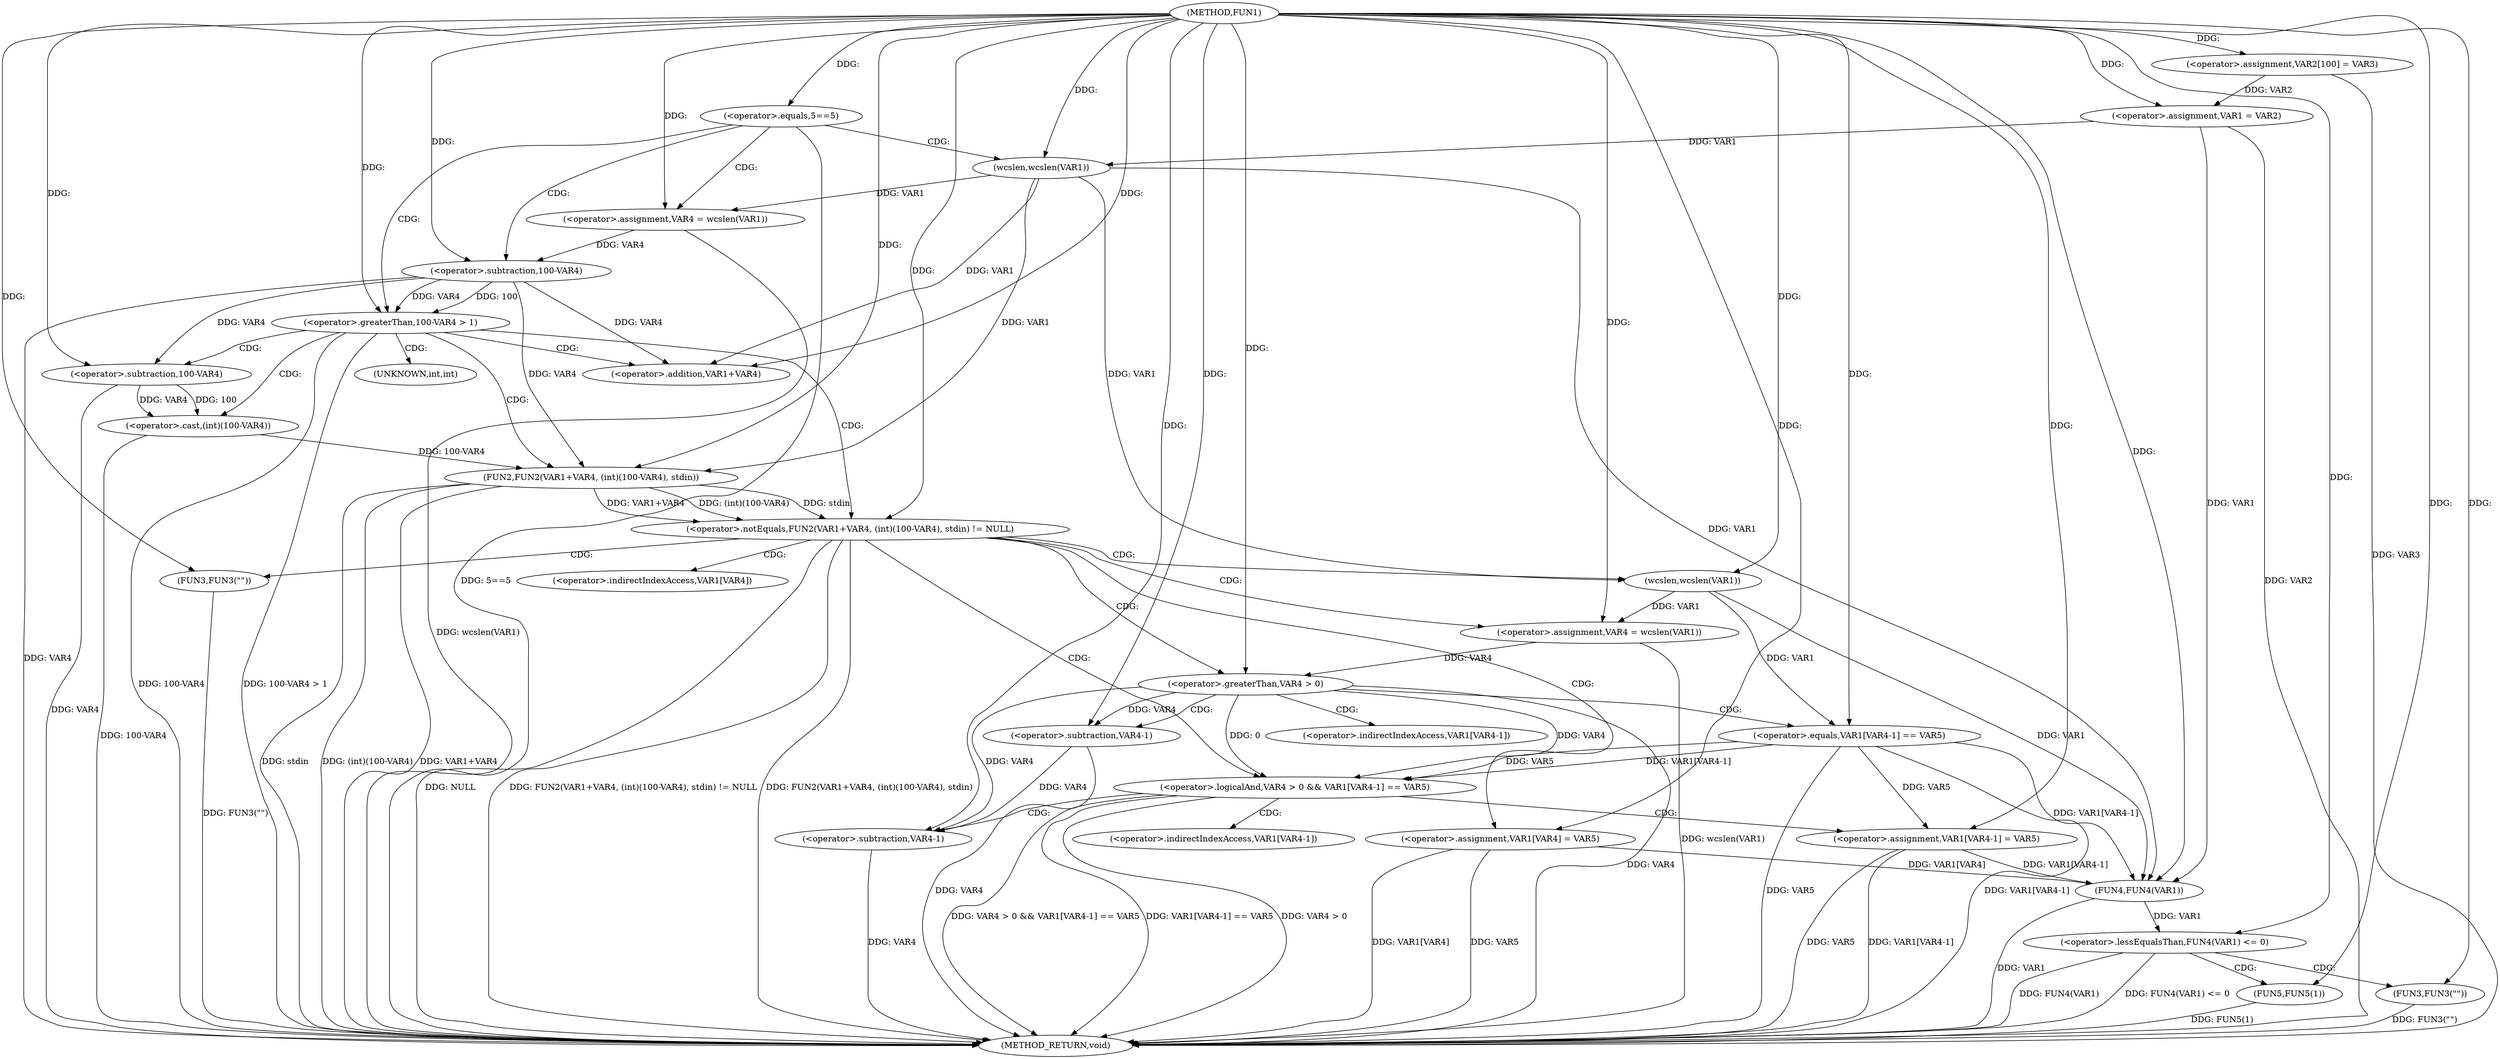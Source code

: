 digraph FUN1 {  
"1000100" [label = "(METHOD,FUN1)" ]
"1000185" [label = "(METHOD_RETURN,void)" ]
"1000104" [label = "(<operator>.assignment,VAR2[100] = VAR3)" ]
"1000107" [label = "(<operator>.assignment,VAR1 = VAR2)" ]
"1000111" [label = "(<operator>.equals,5==5)" ]
"1000117" [label = "(<operator>.assignment,VAR4 = wcslen(VAR1))" ]
"1000119" [label = "(wcslen,wcslen(VAR1))" ]
"1000122" [label = "(<operator>.greaterThan,100-VAR4 > 1)" ]
"1000123" [label = "(<operator>.subtraction,100-VAR4)" ]
"1000129" [label = "(<operator>.notEquals,FUN2(VAR1+VAR4, (int)(100-VAR4), stdin) != NULL)" ]
"1000130" [label = "(FUN2,FUN2(VAR1+VAR4, (int)(100-VAR4), stdin))" ]
"1000131" [label = "(<operator>.addition,VAR1+VAR4)" ]
"1000134" [label = "(<operator>.cast,(int)(100-VAR4))" ]
"1000136" [label = "(<operator>.subtraction,100-VAR4)" ]
"1000142" [label = "(<operator>.assignment,VAR4 = wcslen(VAR1))" ]
"1000144" [label = "(wcslen,wcslen(VAR1))" ]
"1000147" [label = "(<operator>.logicalAnd,VAR4 > 0 && VAR1[VAR4-1] == VAR5)" ]
"1000148" [label = "(<operator>.greaterThan,VAR4 > 0)" ]
"1000151" [label = "(<operator>.equals,VAR1[VAR4-1] == VAR5)" ]
"1000154" [label = "(<operator>.subtraction,VAR4-1)" ]
"1000159" [label = "(<operator>.assignment,VAR1[VAR4-1] = VAR5)" ]
"1000162" [label = "(<operator>.subtraction,VAR4-1)" ]
"1000168" [label = "(FUN3,FUN3(\"\"))" ]
"1000170" [label = "(<operator>.assignment,VAR1[VAR4] = VAR5)" ]
"1000176" [label = "(<operator>.lessEqualsThan,FUN4(VAR1) <= 0)" ]
"1000177" [label = "(FUN4,FUN4(VAR1))" ]
"1000181" [label = "(FUN3,FUN3(\"\"))" ]
"1000183" [label = "(FUN5,FUN5(1))" ]
"1000135" [label = "(UNKNOWN,int,int)" ]
"1000152" [label = "(<operator>.indirectIndexAccess,VAR1[VAR4-1])" ]
"1000160" [label = "(<operator>.indirectIndexAccess,VAR1[VAR4-1])" ]
"1000171" [label = "(<operator>.indirectIndexAccess,VAR1[VAR4])" ]
  "1000123" -> "1000185"  [ label = "DDG: VAR4"] 
  "1000151" -> "1000185"  [ label = "DDG: VAR5"] 
  "1000159" -> "1000185"  [ label = "DDG: VAR1[VAR4-1]"] 
  "1000181" -> "1000185"  [ label = "DDG: FUN3(\"\")"] 
  "1000136" -> "1000185"  [ label = "DDG: VAR4"] 
  "1000117" -> "1000185"  [ label = "DDG: wcslen(VAR1)"] 
  "1000177" -> "1000185"  [ label = "DDG: VAR1"] 
  "1000168" -> "1000185"  [ label = "DDG: FUN3(\"\")"] 
  "1000129" -> "1000185"  [ label = "DDG: FUN2(VAR1+VAR4, (int)(100-VAR4), stdin)"] 
  "1000147" -> "1000185"  [ label = "DDG: VAR1[VAR4-1] == VAR5"] 
  "1000122" -> "1000185"  [ label = "DDG: 100-VAR4"] 
  "1000130" -> "1000185"  [ label = "DDG: stdin"] 
  "1000129" -> "1000185"  [ label = "DDG: NULL"] 
  "1000151" -> "1000185"  [ label = "DDG: VAR1[VAR4-1]"] 
  "1000129" -> "1000185"  [ label = "DDG: FUN2(VAR1+VAR4, (int)(100-VAR4), stdin) != NULL"] 
  "1000154" -> "1000185"  [ label = "DDG: VAR4"] 
  "1000142" -> "1000185"  [ label = "DDG: wcslen(VAR1)"] 
  "1000130" -> "1000185"  [ label = "DDG: (int)(100-VAR4)"] 
  "1000148" -> "1000185"  [ label = "DDG: VAR4"] 
  "1000147" -> "1000185"  [ label = "DDG: VAR4 > 0"] 
  "1000176" -> "1000185"  [ label = "DDG: FUN4(VAR1) <= 0"] 
  "1000134" -> "1000185"  [ label = "DDG: 100-VAR4"] 
  "1000122" -> "1000185"  [ label = "DDG: 100-VAR4 > 1"] 
  "1000170" -> "1000185"  [ label = "DDG: VAR1[VAR4]"] 
  "1000176" -> "1000185"  [ label = "DDG: FUN4(VAR1)"] 
  "1000162" -> "1000185"  [ label = "DDG: VAR4"] 
  "1000147" -> "1000185"  [ label = "DDG: VAR4 > 0 && VAR1[VAR4-1] == VAR5"] 
  "1000111" -> "1000185"  [ label = "DDG: 5==5"] 
  "1000183" -> "1000185"  [ label = "DDG: FUN5(1)"] 
  "1000170" -> "1000185"  [ label = "DDG: VAR5"] 
  "1000104" -> "1000185"  [ label = "DDG: VAR3"] 
  "1000107" -> "1000185"  [ label = "DDG: VAR2"] 
  "1000130" -> "1000185"  [ label = "DDG: VAR1+VAR4"] 
  "1000159" -> "1000185"  [ label = "DDG: VAR5"] 
  "1000100" -> "1000104"  [ label = "DDG: "] 
  "1000104" -> "1000107"  [ label = "DDG: VAR2"] 
  "1000100" -> "1000107"  [ label = "DDG: "] 
  "1000100" -> "1000111"  [ label = "DDG: "] 
  "1000119" -> "1000117"  [ label = "DDG: VAR1"] 
  "1000100" -> "1000117"  [ label = "DDG: "] 
  "1000107" -> "1000119"  [ label = "DDG: VAR1"] 
  "1000100" -> "1000119"  [ label = "DDG: "] 
  "1000123" -> "1000122"  [ label = "DDG: 100"] 
  "1000123" -> "1000122"  [ label = "DDG: VAR4"] 
  "1000100" -> "1000123"  [ label = "DDG: "] 
  "1000117" -> "1000123"  [ label = "DDG: VAR4"] 
  "1000100" -> "1000122"  [ label = "DDG: "] 
  "1000130" -> "1000129"  [ label = "DDG: VAR1+VAR4"] 
  "1000130" -> "1000129"  [ label = "DDG: (int)(100-VAR4)"] 
  "1000130" -> "1000129"  [ label = "DDG: stdin"] 
  "1000119" -> "1000130"  [ label = "DDG: VAR1"] 
  "1000100" -> "1000130"  [ label = "DDG: "] 
  "1000123" -> "1000130"  [ label = "DDG: VAR4"] 
  "1000119" -> "1000131"  [ label = "DDG: VAR1"] 
  "1000100" -> "1000131"  [ label = "DDG: "] 
  "1000123" -> "1000131"  [ label = "DDG: VAR4"] 
  "1000134" -> "1000130"  [ label = "DDG: 100-VAR4"] 
  "1000136" -> "1000134"  [ label = "DDG: 100"] 
  "1000136" -> "1000134"  [ label = "DDG: VAR4"] 
  "1000100" -> "1000136"  [ label = "DDG: "] 
  "1000123" -> "1000136"  [ label = "DDG: VAR4"] 
  "1000100" -> "1000129"  [ label = "DDG: "] 
  "1000144" -> "1000142"  [ label = "DDG: VAR1"] 
  "1000100" -> "1000142"  [ label = "DDG: "] 
  "1000100" -> "1000144"  [ label = "DDG: "] 
  "1000119" -> "1000144"  [ label = "DDG: VAR1"] 
  "1000148" -> "1000147"  [ label = "DDG: VAR4"] 
  "1000148" -> "1000147"  [ label = "DDG: 0"] 
  "1000142" -> "1000148"  [ label = "DDG: VAR4"] 
  "1000100" -> "1000148"  [ label = "DDG: "] 
  "1000151" -> "1000147"  [ label = "DDG: VAR1[VAR4-1]"] 
  "1000151" -> "1000147"  [ label = "DDG: VAR5"] 
  "1000144" -> "1000151"  [ label = "DDG: VAR1"] 
  "1000148" -> "1000154"  [ label = "DDG: VAR4"] 
  "1000100" -> "1000154"  [ label = "DDG: "] 
  "1000100" -> "1000151"  [ label = "DDG: "] 
  "1000151" -> "1000159"  [ label = "DDG: VAR5"] 
  "1000100" -> "1000159"  [ label = "DDG: "] 
  "1000154" -> "1000162"  [ label = "DDG: VAR4"] 
  "1000148" -> "1000162"  [ label = "DDG: VAR4"] 
  "1000100" -> "1000162"  [ label = "DDG: "] 
  "1000100" -> "1000168"  [ label = "DDG: "] 
  "1000100" -> "1000170"  [ label = "DDG: "] 
  "1000177" -> "1000176"  [ label = "DDG: VAR1"] 
  "1000107" -> "1000177"  [ label = "DDG: VAR1"] 
  "1000159" -> "1000177"  [ label = "DDG: VAR1[VAR4-1]"] 
  "1000151" -> "1000177"  [ label = "DDG: VAR1[VAR4-1]"] 
  "1000119" -> "1000177"  [ label = "DDG: VAR1"] 
  "1000144" -> "1000177"  [ label = "DDG: VAR1"] 
  "1000170" -> "1000177"  [ label = "DDG: VAR1[VAR4]"] 
  "1000100" -> "1000177"  [ label = "DDG: "] 
  "1000100" -> "1000176"  [ label = "DDG: "] 
  "1000100" -> "1000181"  [ label = "DDG: "] 
  "1000100" -> "1000183"  [ label = "DDG: "] 
  "1000111" -> "1000117"  [ label = "CDG: "] 
  "1000111" -> "1000119"  [ label = "CDG: "] 
  "1000111" -> "1000122"  [ label = "CDG: "] 
  "1000111" -> "1000123"  [ label = "CDG: "] 
  "1000122" -> "1000135"  [ label = "CDG: "] 
  "1000122" -> "1000136"  [ label = "CDG: "] 
  "1000122" -> "1000131"  [ label = "CDG: "] 
  "1000122" -> "1000129"  [ label = "CDG: "] 
  "1000122" -> "1000130"  [ label = "CDG: "] 
  "1000122" -> "1000134"  [ label = "CDG: "] 
  "1000129" -> "1000142"  [ label = "CDG: "] 
  "1000129" -> "1000148"  [ label = "CDG: "] 
  "1000129" -> "1000144"  [ label = "CDG: "] 
  "1000129" -> "1000168"  [ label = "CDG: "] 
  "1000129" -> "1000147"  [ label = "CDG: "] 
  "1000129" -> "1000170"  [ label = "CDG: "] 
  "1000129" -> "1000171"  [ label = "CDG: "] 
  "1000147" -> "1000159"  [ label = "CDG: "] 
  "1000147" -> "1000160"  [ label = "CDG: "] 
  "1000147" -> "1000162"  [ label = "CDG: "] 
  "1000148" -> "1000152"  [ label = "CDG: "] 
  "1000148" -> "1000154"  [ label = "CDG: "] 
  "1000148" -> "1000151"  [ label = "CDG: "] 
  "1000176" -> "1000183"  [ label = "CDG: "] 
  "1000176" -> "1000181"  [ label = "CDG: "] 
}
